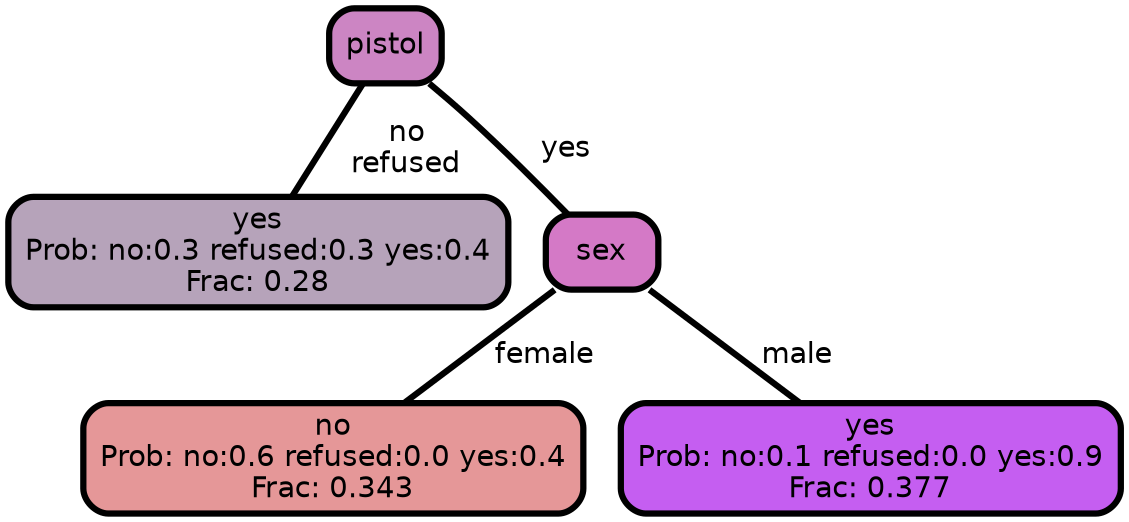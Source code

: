 graph Tree {
node [shape=box, style="filled, rounded",color="black",penwidth="3",fontcolor="black",                 fontname=helvetica] ;
graph [ranksep="0 equally", splines=straight,                 bgcolor=transparent, dpi=200] ;
edge [fontname=helvetica, color=black] ;
0 [label="yes
Prob: no:0.3 refused:0.3 yes:0.4
Frac: 0.28", fillcolor="#b6a3ba"] ;
1 [label="pistol", fillcolor="#cc85c3"] ;
2 [label="no
Prob: no:0.6 refused:0.0 yes:0.4
Frac: 0.343", fillcolor="#e59798"] ;
3 [label="sex", fillcolor="#d479c6"] ;
4 [label="yes
Prob: no:0.1 refused:0.0 yes:0.9
Frac: 0.377", fillcolor="#c55ef1"] ;
1 -- 0 [label=" no\n refused",penwidth=3] ;
1 -- 3 [label=" yes",penwidth=3] ;
3 -- 2 [label=" female",penwidth=3] ;
3 -- 4 [label=" male",penwidth=3] ;
{rank = same;}}